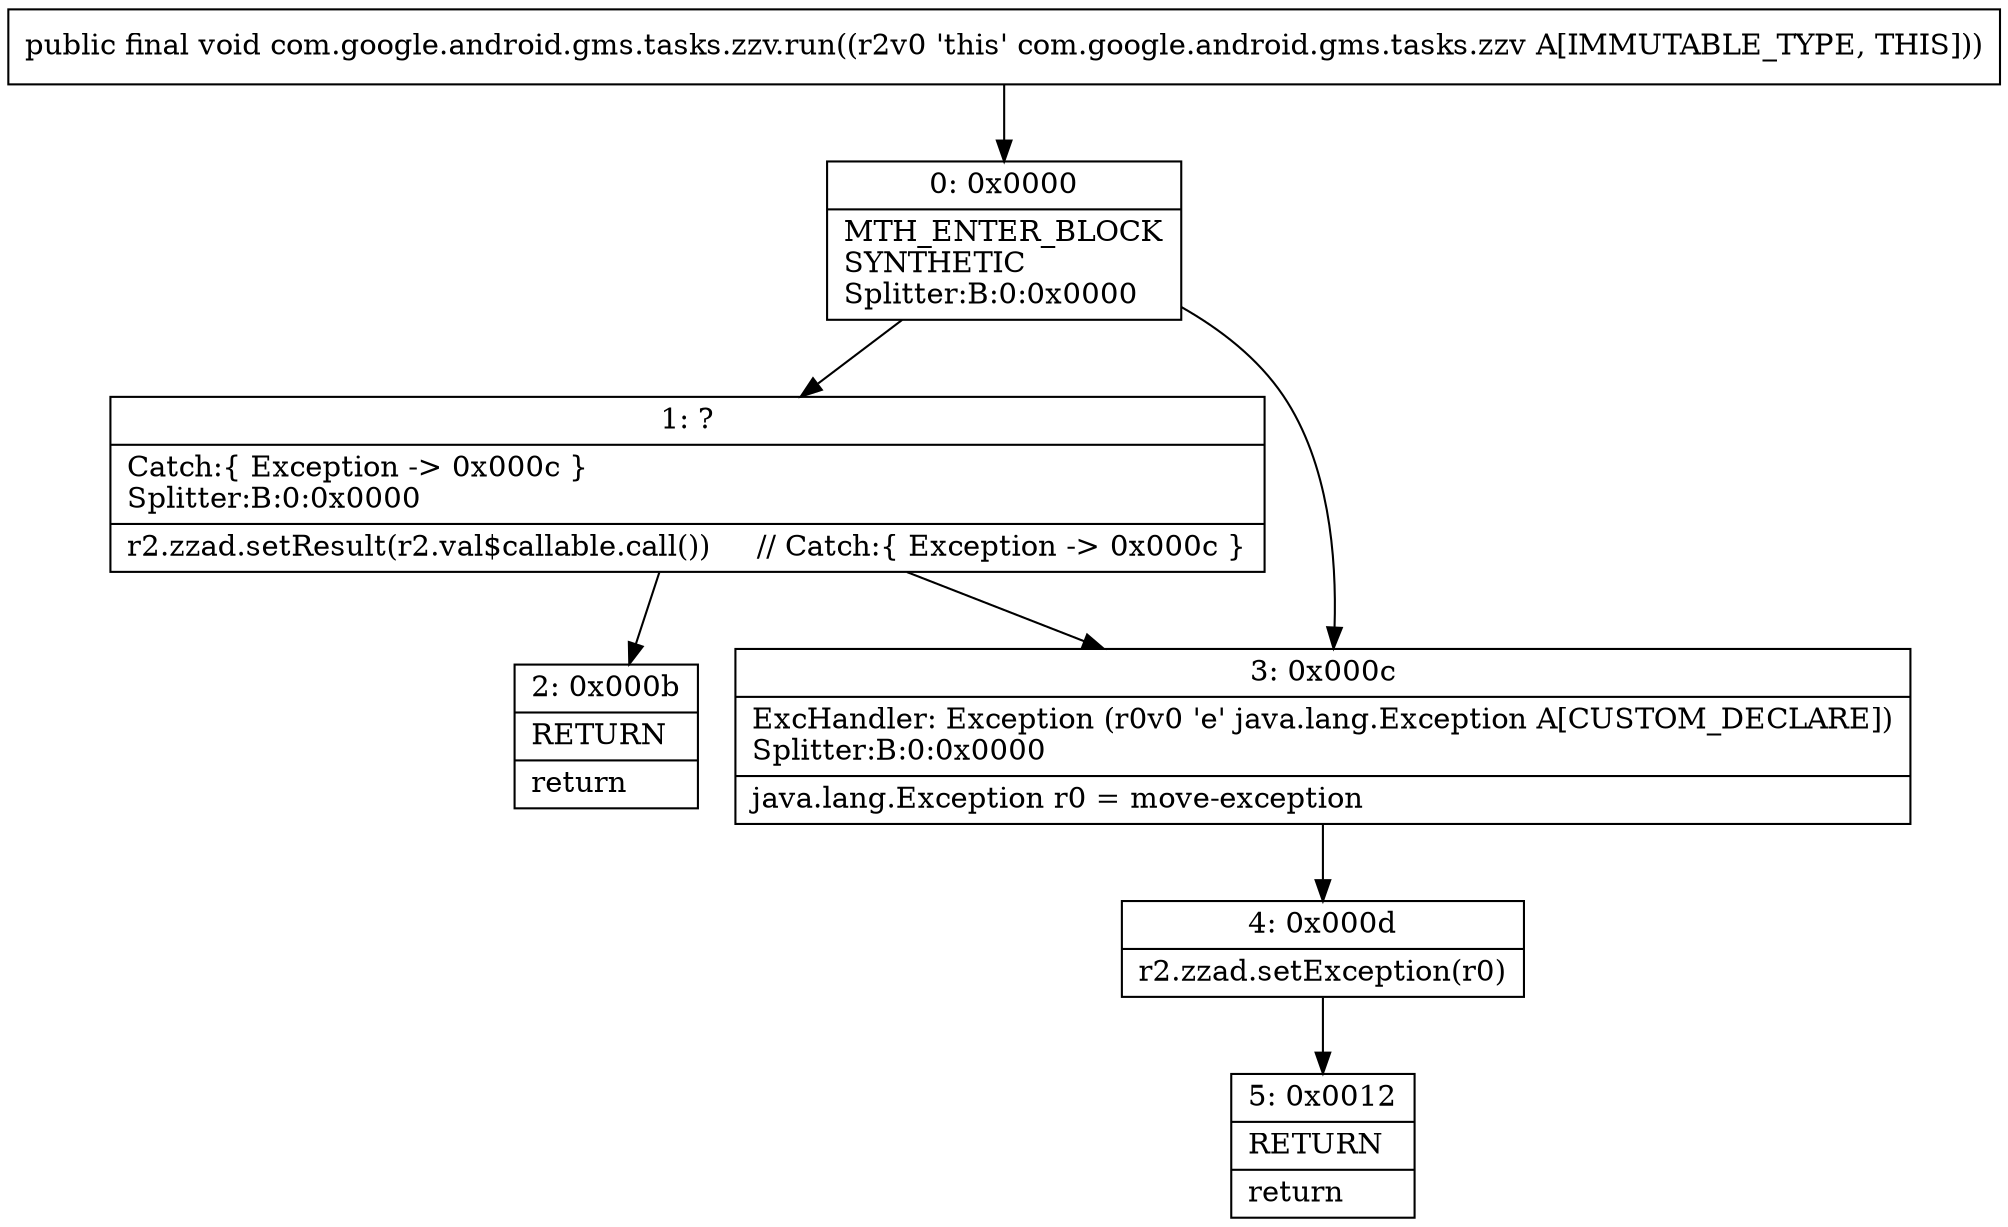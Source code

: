 digraph "CFG forcom.google.android.gms.tasks.zzv.run()V" {
Node_0 [shape=record,label="{0\:\ 0x0000|MTH_ENTER_BLOCK\lSYNTHETIC\lSplitter:B:0:0x0000\l}"];
Node_1 [shape=record,label="{1\:\ ?|Catch:\{ Exception \-\> 0x000c \}\lSplitter:B:0:0x0000\l|r2.zzad.setResult(r2.val$callable.call())     \/\/ Catch:\{ Exception \-\> 0x000c \}\l}"];
Node_2 [shape=record,label="{2\:\ 0x000b|RETURN\l|return\l}"];
Node_3 [shape=record,label="{3\:\ 0x000c|ExcHandler: Exception (r0v0 'e' java.lang.Exception A[CUSTOM_DECLARE])\lSplitter:B:0:0x0000\l|java.lang.Exception r0 = move\-exception\l}"];
Node_4 [shape=record,label="{4\:\ 0x000d|r2.zzad.setException(r0)\l}"];
Node_5 [shape=record,label="{5\:\ 0x0012|RETURN\l|return\l}"];
MethodNode[shape=record,label="{public final void com.google.android.gms.tasks.zzv.run((r2v0 'this' com.google.android.gms.tasks.zzv A[IMMUTABLE_TYPE, THIS])) }"];
MethodNode -> Node_0;
Node_0 -> Node_1;
Node_0 -> Node_3;
Node_1 -> Node_2;
Node_1 -> Node_3;
Node_3 -> Node_4;
Node_4 -> Node_5;
}

